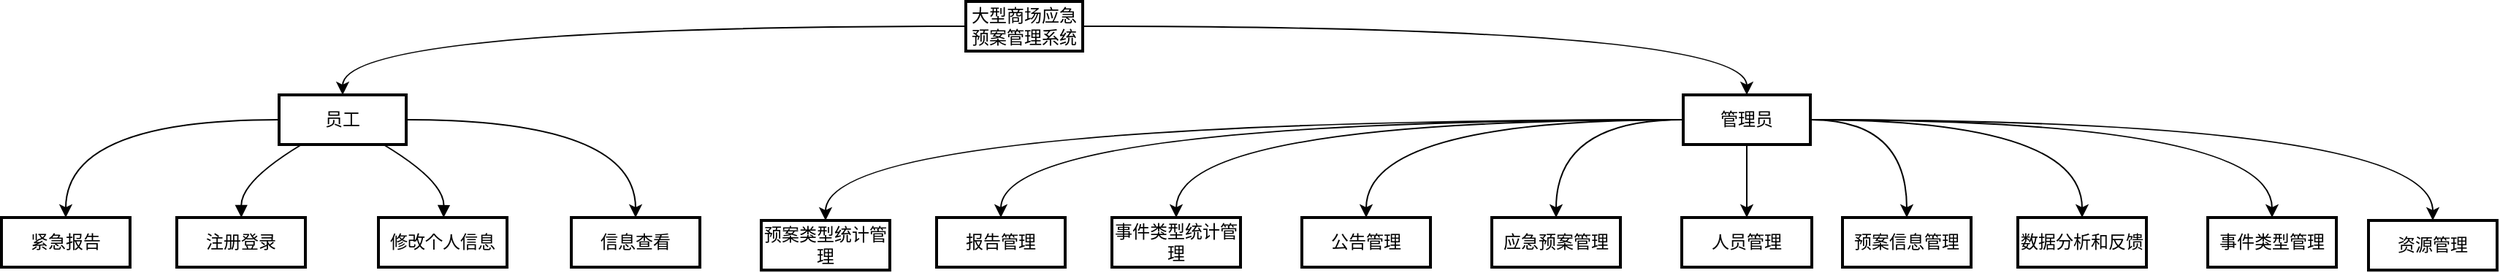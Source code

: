 <mxfile version="22.1.7" type="github">
  <diagram name="第 1 页" id="A52_NE2SCT95nualfsG8">
    <mxGraphModel dx="2514" dy="892" grid="1" gridSize="10" guides="1" tooltips="1" connect="1" arrows="1" fold="1" page="1" pageScale="1" pageWidth="827" pageHeight="1169" math="0" shadow="0">
      <root>
        <mxCell id="0" />
        <mxCell id="1" parent="0" />
        <mxCell id="jd-sU7U1Ryvqw8b-3Aob-34" style="edgeStyle=orthogonalEdgeStyle;shape=connector;curved=1;rounded=1;orthogonalLoop=1;jettySize=auto;html=1;entryX=0.5;entryY=0;entryDx=0;entryDy=0;labelBackgroundColor=default;strokeColor=default;align=center;verticalAlign=middle;fontFamily=Helvetica;fontSize=11;fontColor=default;endArrow=classic;" edge="1" parent="1" source="2" target="4">
          <mxGeometry relative="1" as="geometry" />
        </mxCell>
        <mxCell id="jd-sU7U1Ryvqw8b-3Aob-35" style="edgeStyle=orthogonalEdgeStyle;shape=connector;curved=1;rounded=1;orthogonalLoop=1;jettySize=auto;html=1;entryX=0.5;entryY=0;entryDx=0;entryDy=0;labelBackgroundColor=default;strokeColor=default;align=center;verticalAlign=middle;fontFamily=Helvetica;fontSize=11;fontColor=default;endArrow=classic;" edge="1" parent="1" source="2" target="3">
          <mxGeometry relative="1" as="geometry" />
        </mxCell>
        <mxCell id="2" value="大型商场应急预案管理系统" style="whiteSpace=wrap;strokeWidth=2;" parent="1" vertex="1">
          <mxGeometry x="540" y="20" width="80" height="34" as="geometry" />
        </mxCell>
        <mxCell id="jd-sU7U1Ryvqw8b-3Aob-24" style="edgeStyle=orthogonalEdgeStyle;orthogonalLoop=1;jettySize=auto;html=1;entryX=0.5;entryY=0;entryDx=0;entryDy=0;curved=1;" edge="1" parent="1" source="3" target="jd-sU7U1Ryvqw8b-3Aob-15">
          <mxGeometry relative="1" as="geometry" />
        </mxCell>
        <mxCell id="jd-sU7U1Ryvqw8b-3Aob-25" style="edgeStyle=orthogonalEdgeStyle;orthogonalLoop=1;jettySize=auto;html=1;curved=1;" edge="1" parent="1" source="3" target="jd-sU7U1Ryvqw8b-3Aob-14">
          <mxGeometry relative="1" as="geometry" />
        </mxCell>
        <mxCell id="3" value="员工" style="whiteSpace=wrap;strokeWidth=2;" parent="1" vertex="1">
          <mxGeometry x="70" y="84" width="87" height="34" as="geometry" />
        </mxCell>
        <mxCell id="jd-sU7U1Ryvqw8b-3Aob-27" style="edgeStyle=orthogonalEdgeStyle;orthogonalLoop=1;jettySize=auto;html=1;entryX=0.5;entryY=0;entryDx=0;entryDy=0;curved=1;" edge="1" parent="1" source="4" target="jd-sU7U1Ryvqw8b-3Aob-17">
          <mxGeometry relative="1" as="geometry" />
        </mxCell>
        <mxCell id="jd-sU7U1Ryvqw8b-3Aob-28" style="edgeStyle=orthogonalEdgeStyle;shape=connector;curved=1;rounded=1;orthogonalLoop=1;jettySize=auto;html=1;labelBackgroundColor=default;strokeColor=default;align=center;verticalAlign=middle;fontFamily=Helvetica;fontSize=11;fontColor=default;endArrow=classic;" edge="1" parent="1" source="4" target="jd-sU7U1Ryvqw8b-3Aob-19">
          <mxGeometry relative="1" as="geometry" />
        </mxCell>
        <mxCell id="jd-sU7U1Ryvqw8b-3Aob-29" style="edgeStyle=orthogonalEdgeStyle;shape=connector;curved=1;rounded=1;orthogonalLoop=1;jettySize=auto;html=1;labelBackgroundColor=default;strokeColor=default;align=center;verticalAlign=middle;fontFamily=Helvetica;fontSize=11;fontColor=default;endArrow=classic;" edge="1" parent="1" source="4" target="jd-sU7U1Ryvqw8b-3Aob-21">
          <mxGeometry relative="1" as="geometry" />
        </mxCell>
        <mxCell id="jd-sU7U1Ryvqw8b-3Aob-30" style="edgeStyle=orthogonalEdgeStyle;shape=connector;curved=1;rounded=1;orthogonalLoop=1;jettySize=auto;html=1;labelBackgroundColor=default;strokeColor=default;align=center;verticalAlign=middle;fontFamily=Helvetica;fontSize=11;fontColor=default;endArrow=classic;" edge="1" parent="1" source="4" target="jd-sU7U1Ryvqw8b-3Aob-20">
          <mxGeometry relative="1" as="geometry" />
        </mxCell>
        <mxCell id="jd-sU7U1Ryvqw8b-3Aob-31" style="edgeStyle=orthogonalEdgeStyle;shape=connector;curved=1;rounded=1;orthogonalLoop=1;jettySize=auto;html=1;entryX=0.5;entryY=0;entryDx=0;entryDy=0;labelBackgroundColor=default;strokeColor=default;align=center;verticalAlign=middle;fontFamily=Helvetica;fontSize=11;fontColor=default;endArrow=classic;" edge="1" parent="1" source="4" target="jd-sU7U1Ryvqw8b-3Aob-23">
          <mxGeometry relative="1" as="geometry" />
        </mxCell>
        <mxCell id="jd-sU7U1Ryvqw8b-3Aob-32" style="edgeStyle=orthogonalEdgeStyle;shape=connector;curved=1;rounded=1;orthogonalLoop=1;jettySize=auto;html=1;labelBackgroundColor=default;strokeColor=default;align=center;verticalAlign=middle;fontFamily=Helvetica;fontSize=11;fontColor=default;endArrow=classic;" edge="1" parent="1" source="4" target="jd-sU7U1Ryvqw8b-3Aob-22">
          <mxGeometry relative="1" as="geometry" />
        </mxCell>
        <mxCell id="jd-sU7U1Ryvqw8b-3Aob-33" style="edgeStyle=orthogonalEdgeStyle;shape=connector;curved=1;rounded=1;orthogonalLoop=1;jettySize=auto;html=1;labelBackgroundColor=default;strokeColor=default;align=center;verticalAlign=middle;fontFamily=Helvetica;fontSize=11;fontColor=default;endArrow=classic;" edge="1" parent="1" source="4" target="jd-sU7U1Ryvqw8b-3Aob-16">
          <mxGeometry relative="1" as="geometry" />
        </mxCell>
        <mxCell id="jd-sU7U1Ryvqw8b-3Aob-36" style="edgeStyle=orthogonalEdgeStyle;shape=connector;curved=1;rounded=1;orthogonalLoop=1;jettySize=auto;html=1;labelBackgroundColor=default;strokeColor=default;align=center;verticalAlign=middle;fontFamily=Helvetica;fontSize=11;fontColor=default;endArrow=classic;" edge="1" parent="1" source="4" target="8">
          <mxGeometry relative="1" as="geometry" />
        </mxCell>
        <mxCell id="jd-sU7U1Ryvqw8b-3Aob-37" style="edgeStyle=orthogonalEdgeStyle;shape=connector;curved=1;rounded=1;orthogonalLoop=1;jettySize=auto;html=1;entryX=0.5;entryY=0;entryDx=0;entryDy=0;labelBackgroundColor=default;strokeColor=default;align=center;verticalAlign=middle;fontFamily=Helvetica;fontSize=11;fontColor=default;endArrow=classic;" edge="1" parent="1" source="4" target="7">
          <mxGeometry relative="1" as="geometry" />
        </mxCell>
        <mxCell id="jd-sU7U1Ryvqw8b-3Aob-38" style="edgeStyle=orthogonalEdgeStyle;shape=connector;curved=1;rounded=1;orthogonalLoop=1;jettySize=auto;html=1;labelBackgroundColor=default;strokeColor=default;align=center;verticalAlign=middle;fontFamily=Helvetica;fontSize=11;fontColor=default;endArrow=classic;" edge="1" parent="1" source="4" target="jd-sU7U1Ryvqw8b-3Aob-18">
          <mxGeometry relative="1" as="geometry" />
        </mxCell>
        <mxCell id="4" value="管理员" style="whiteSpace=wrap;strokeWidth=2;" parent="1" vertex="1">
          <mxGeometry x="1031" y="84" width="87" height="34" as="geometry" />
        </mxCell>
        <mxCell id="5" value="注册登录" style="whiteSpace=wrap;strokeWidth=2;" parent="1" vertex="1">
          <mxGeometry y="168" width="88" height="34" as="geometry" />
        </mxCell>
        <mxCell id="6" value="修改个人信息" style="whiteSpace=wrap;strokeWidth=2;" parent="1" vertex="1">
          <mxGeometry x="138" y="168" width="88" height="34" as="geometry" />
        </mxCell>
        <mxCell id="7" value="应急预案管理" style="whiteSpace=wrap;strokeWidth=2;" parent="1" vertex="1">
          <mxGeometry x="900" y="168" width="88" height="34" as="geometry" />
        </mxCell>
        <mxCell id="8" value="人员管理" style="whiteSpace=wrap;strokeWidth=2;" parent="1" vertex="1">
          <mxGeometry x="1030" y="168" width="89" height="34" as="geometry" />
        </mxCell>
        <mxCell id="11" value="" style="curved=1;startArrow=none;endArrow=block;exitX=0.177;exitY=1;entryX=0.502;entryY=0;" parent="1" source="3" target="5" edge="1">
          <mxGeometry relative="1" as="geometry">
            <Array as="points">
              <mxPoint x="44" y="143" />
            </Array>
          </mxGeometry>
        </mxCell>
        <mxCell id="12" value="" style="curved=1;startArrow=none;endArrow=block;exitX=0.821;exitY=1;entryX=0.507;entryY=0;" parent="1" source="3" target="6" edge="1">
          <mxGeometry relative="1" as="geometry">
            <Array as="points">
              <mxPoint x="183" y="143" />
            </Array>
          </mxGeometry>
        </mxCell>
        <mxCell id="jd-sU7U1Ryvqw8b-3Aob-14" value="紧急报告" style="whiteSpace=wrap;strokeWidth=2;" vertex="1" parent="1">
          <mxGeometry x="-120" y="168" width="88" height="34" as="geometry" />
        </mxCell>
        <mxCell id="jd-sU7U1Ryvqw8b-3Aob-15" value="信息查看" style="whiteSpace=wrap;strokeWidth=2;" vertex="1" parent="1">
          <mxGeometry x="270" y="168" width="88" height="34" as="geometry" />
        </mxCell>
        <mxCell id="jd-sU7U1Ryvqw8b-3Aob-16" value="资源管理" style="whiteSpace=wrap;strokeWidth=2;" vertex="1" parent="1">
          <mxGeometry x="1500" y="170" width="88" height="34" as="geometry" />
        </mxCell>
        <mxCell id="jd-sU7U1Ryvqw8b-3Aob-17" value="报告管理" style="whiteSpace=wrap;strokeWidth=2;" vertex="1" parent="1">
          <mxGeometry x="520" y="168" width="88" height="34" as="geometry" />
        </mxCell>
        <mxCell id="jd-sU7U1Ryvqw8b-3Aob-18" value="预案类型统计管理" style="whiteSpace=wrap;strokeWidth=2;" vertex="1" parent="1">
          <mxGeometry x="400" y="170" width="88" height="34" as="geometry" />
        </mxCell>
        <mxCell id="jd-sU7U1Ryvqw8b-3Aob-19" value="事件类型统计管理" style="whiteSpace=wrap;strokeWidth=2;" vertex="1" parent="1">
          <mxGeometry x="640" y="168" width="88" height="34" as="geometry" />
        </mxCell>
        <mxCell id="jd-sU7U1Ryvqw8b-3Aob-20" value="预案信息管理" style="whiteSpace=wrap;strokeWidth=2;" vertex="1" parent="1">
          <mxGeometry x="1140" y="168" width="88" height="34" as="geometry" />
        </mxCell>
        <mxCell id="jd-sU7U1Ryvqw8b-3Aob-21" value="公告管理" style="whiteSpace=wrap;strokeWidth=2;" vertex="1" parent="1">
          <mxGeometry x="770" y="168" width="88" height="34" as="geometry" />
        </mxCell>
        <mxCell id="jd-sU7U1Ryvqw8b-3Aob-22" value="事件类型管理" style="whiteSpace=wrap;strokeWidth=2;" vertex="1" parent="1">
          <mxGeometry x="1390" y="168" width="88" height="34" as="geometry" />
        </mxCell>
        <mxCell id="jd-sU7U1Ryvqw8b-3Aob-23" value="数据分析和反馈" style="whiteSpace=wrap;strokeWidth=2;" vertex="1" parent="1">
          <mxGeometry x="1260" y="168" width="88" height="34" as="geometry" />
        </mxCell>
      </root>
    </mxGraphModel>
  </diagram>
</mxfile>
